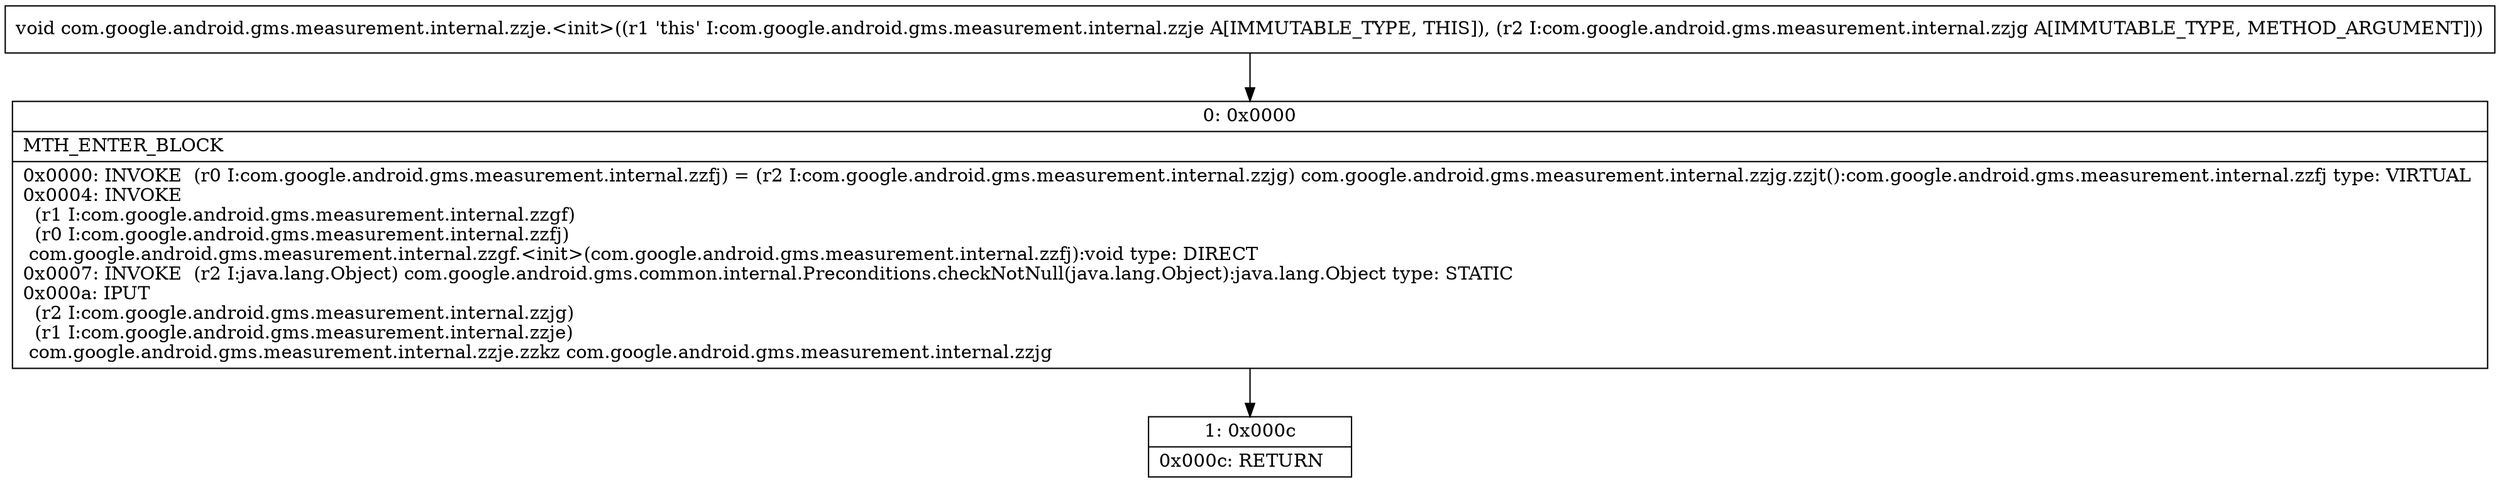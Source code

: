 digraph "CFG forcom.google.android.gms.measurement.internal.zzje.\<init\>(Lcom\/google\/android\/gms\/measurement\/internal\/zzjg;)V" {
Node_0 [shape=record,label="{0\:\ 0x0000|MTH_ENTER_BLOCK\l|0x0000: INVOKE  (r0 I:com.google.android.gms.measurement.internal.zzfj) = (r2 I:com.google.android.gms.measurement.internal.zzjg) com.google.android.gms.measurement.internal.zzjg.zzjt():com.google.android.gms.measurement.internal.zzfj type: VIRTUAL \l0x0004: INVOKE  \l  (r1 I:com.google.android.gms.measurement.internal.zzgf)\l  (r0 I:com.google.android.gms.measurement.internal.zzfj)\l com.google.android.gms.measurement.internal.zzgf.\<init\>(com.google.android.gms.measurement.internal.zzfj):void type: DIRECT \l0x0007: INVOKE  (r2 I:java.lang.Object) com.google.android.gms.common.internal.Preconditions.checkNotNull(java.lang.Object):java.lang.Object type: STATIC \l0x000a: IPUT  \l  (r2 I:com.google.android.gms.measurement.internal.zzjg)\l  (r1 I:com.google.android.gms.measurement.internal.zzje)\l com.google.android.gms.measurement.internal.zzje.zzkz com.google.android.gms.measurement.internal.zzjg \l}"];
Node_1 [shape=record,label="{1\:\ 0x000c|0x000c: RETURN   \l}"];
MethodNode[shape=record,label="{void com.google.android.gms.measurement.internal.zzje.\<init\>((r1 'this' I:com.google.android.gms.measurement.internal.zzje A[IMMUTABLE_TYPE, THIS]), (r2 I:com.google.android.gms.measurement.internal.zzjg A[IMMUTABLE_TYPE, METHOD_ARGUMENT])) }"];
MethodNode -> Node_0;
Node_0 -> Node_1;
}

